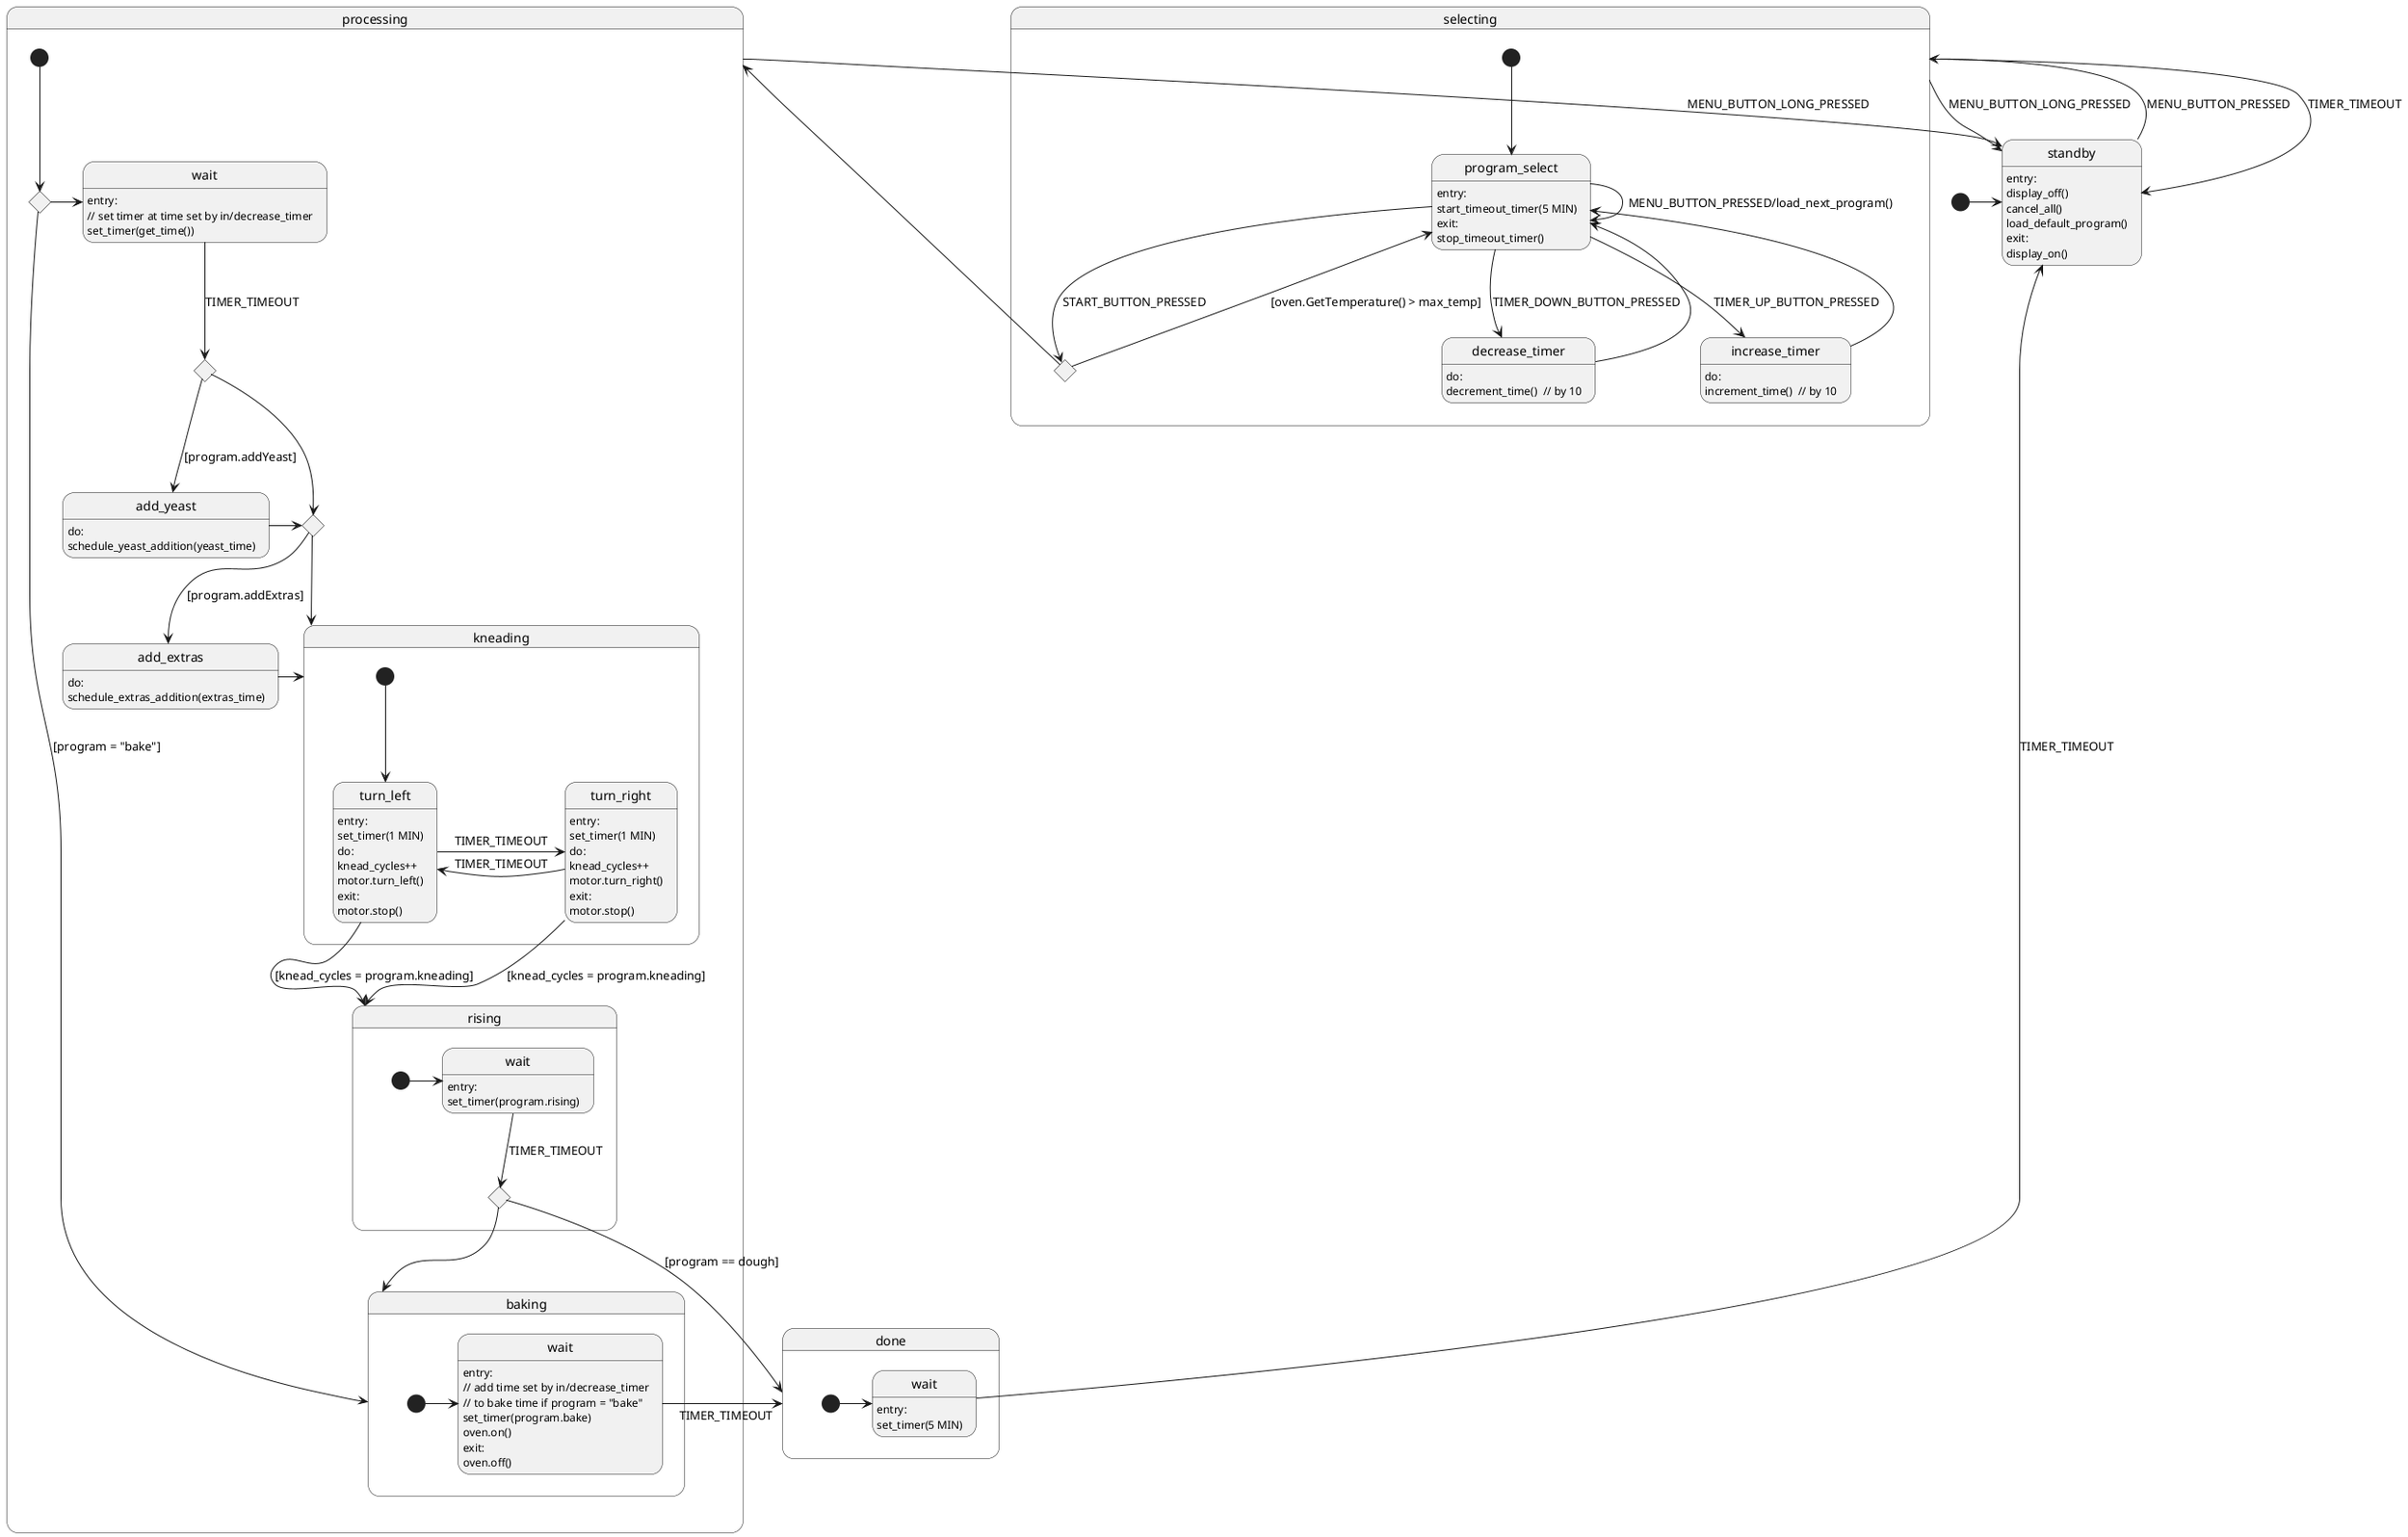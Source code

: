 @startuml
'skinparam linetype ortho

' guard (conditional statement) "[condition]"
'	A --timeout[x=3]--> B (only happens when condition is met)
' action "/action"
'	B --timeout[x=2]/led_on()--> C (only happens once)

' entry / exit
'	| state 	|
'	|-----------|
'	| entry:	|
'	|  action_a	|  reset timer here
'	| do:		|
'	|  action_b |
'	| exit:		|
'	|  action_c	|

' look at the microwave project

state standby
standby : entry:
standby : display_off()
standby : cancel_all()
standby : load_default_program()
standby : exit:
standby : display_on()

[*]						->			standby
standby					->			selecting				: MENU_BUTTON_PRESSED
selecting				-->			standby					: TIMER_TIMEOUT
selecting				-->			standby					: MENU_BUTTON_LONG_PRESSED
processing				-->			standby					: MENU_BUTTON_LONG_PRESSED


state done {
	state "wait" as done_wait
	done_wait : entry:
	done_wait : set_timer(5 MIN)

	[*]					->			done_wait
	done_wait			-->			standby					: TIMER_TIMEOUT
}

state processing {
	state kneading
	state rising
	state baking

	state "wait" as wait_resting
	wait_resting : entry:
	wait_resting : // set timer at time set by in/decrease_timer
	wait_resting : set_timer(get_time())
	state add_yeast
	add_yeast : do:
	add_yeast : schedule_yeast_addition(yeast_time)
	state add_extras
	add_extras : do:
	add_extras : schedule_extras_addition(extras_time)

	state process_choice <<choice>>
	state yeast_choice <<choice>>
	state extras_choice <<choice>>

	[*]					-->			process_choice
	process_choice		->			wait_resting
	process_choice		-->			baking					: [program = "bake"]
	wait_resting		-->			yeast_choice			: TIMER_TIMEOUT
	yeast_choice		-->			add_yeast				: [program.addYeast]
	yeast_choice		-->			extras_choice
	add_yeast			->			extras_choice
	extras_choice		-->			add_extras				: [program.addExtras]
	extras_choice		-->			kneading
	add_extras			->			kneading
}

state baking {
	state "wait" as bake_wait
	bake_wait : entry:
	bake_wait : // add time set by in/decrease_timer
	bake_wait : // to bake time if program = "bake"
	bake_wait : set_timer(program.bake)
	bake_wait : oven.on()
	bake_wait : exit:
	bake_wait : oven.off()

	[*]					->			bake_wait
	bake_wait			-->			done					: TIMER_TIMEOUT
}

state rising {
	state "wait" as rise_wait
	rise_wait : entry:
	rise_wait : set_timer(program.rising)

	state rise_choice <<choice>>

	[*]					->			rise_wait
	rise_wait			-->			rise_choice				: TIMER_TIMEOUT
	rise_choice			-->			done					: [program == dough]
	rise_choice			-->			baking
}

state kneading {
	state turn_left
	turn_left : entry:
	turn_left : set_timer(1 MIN)
	turn_left : do:
	turn_left : knead_cycles++
	turn_left : motor.turn_left()
	turn_left : exit:
	turn_left : motor.stop()
	state turn_right
	turn_right : entry:
	turn_right : set_timer(1 MIN)
	turn_right : do:
	turn_right : knead_cycles++
	turn_right : motor.turn_right()
	turn_right : exit:
	turn_right : motor.stop()

	[*]					-->			turn_left
	turn_left			->			turn_right				: TIMER_TIMEOUT
	turn_right			->			turn_left				: TIMER_TIMEOUT
	turn_left			-->			rising					: [knead_cycles = program.kneading]
	turn_right			-->			rising					: [knead_cycles = program.kneading]
}

state selecting {
	state program_select
	program_select : entry:
	program_select : start_timeout_timer(5 MIN)
	program_select : exit:
	program_select : stop_timeout_timer()
	state increase_timer
	increase_timer : do:
	increase_timer : increment_time()  // by 10
	state decrease_timer
	decrease_timer : do:
	decrease_timer : decrement_time()  // by 10

	state oven_check <<choice>>

	[*]					-->			program_select
	program_select		->			program_select			: MENU_BUTTON_PRESSED/load_next_program()
	program_select		-->			increase_timer			: TIMER_UP_BUTTON_PRESSED
	increase_timer		-->			program_select
	program_select		-->			decrease_timer			: TIMER_DOWN_BUTTON_PRESSED
	decrease_timer		-->			program_select
	program_select		-->			oven_check				: START_BUTTON_PRESSED
	oven_check			-->			program_select			: [oven.GetTemperature() > max_temp]
	oven_check			-->			processing
}

@enduml